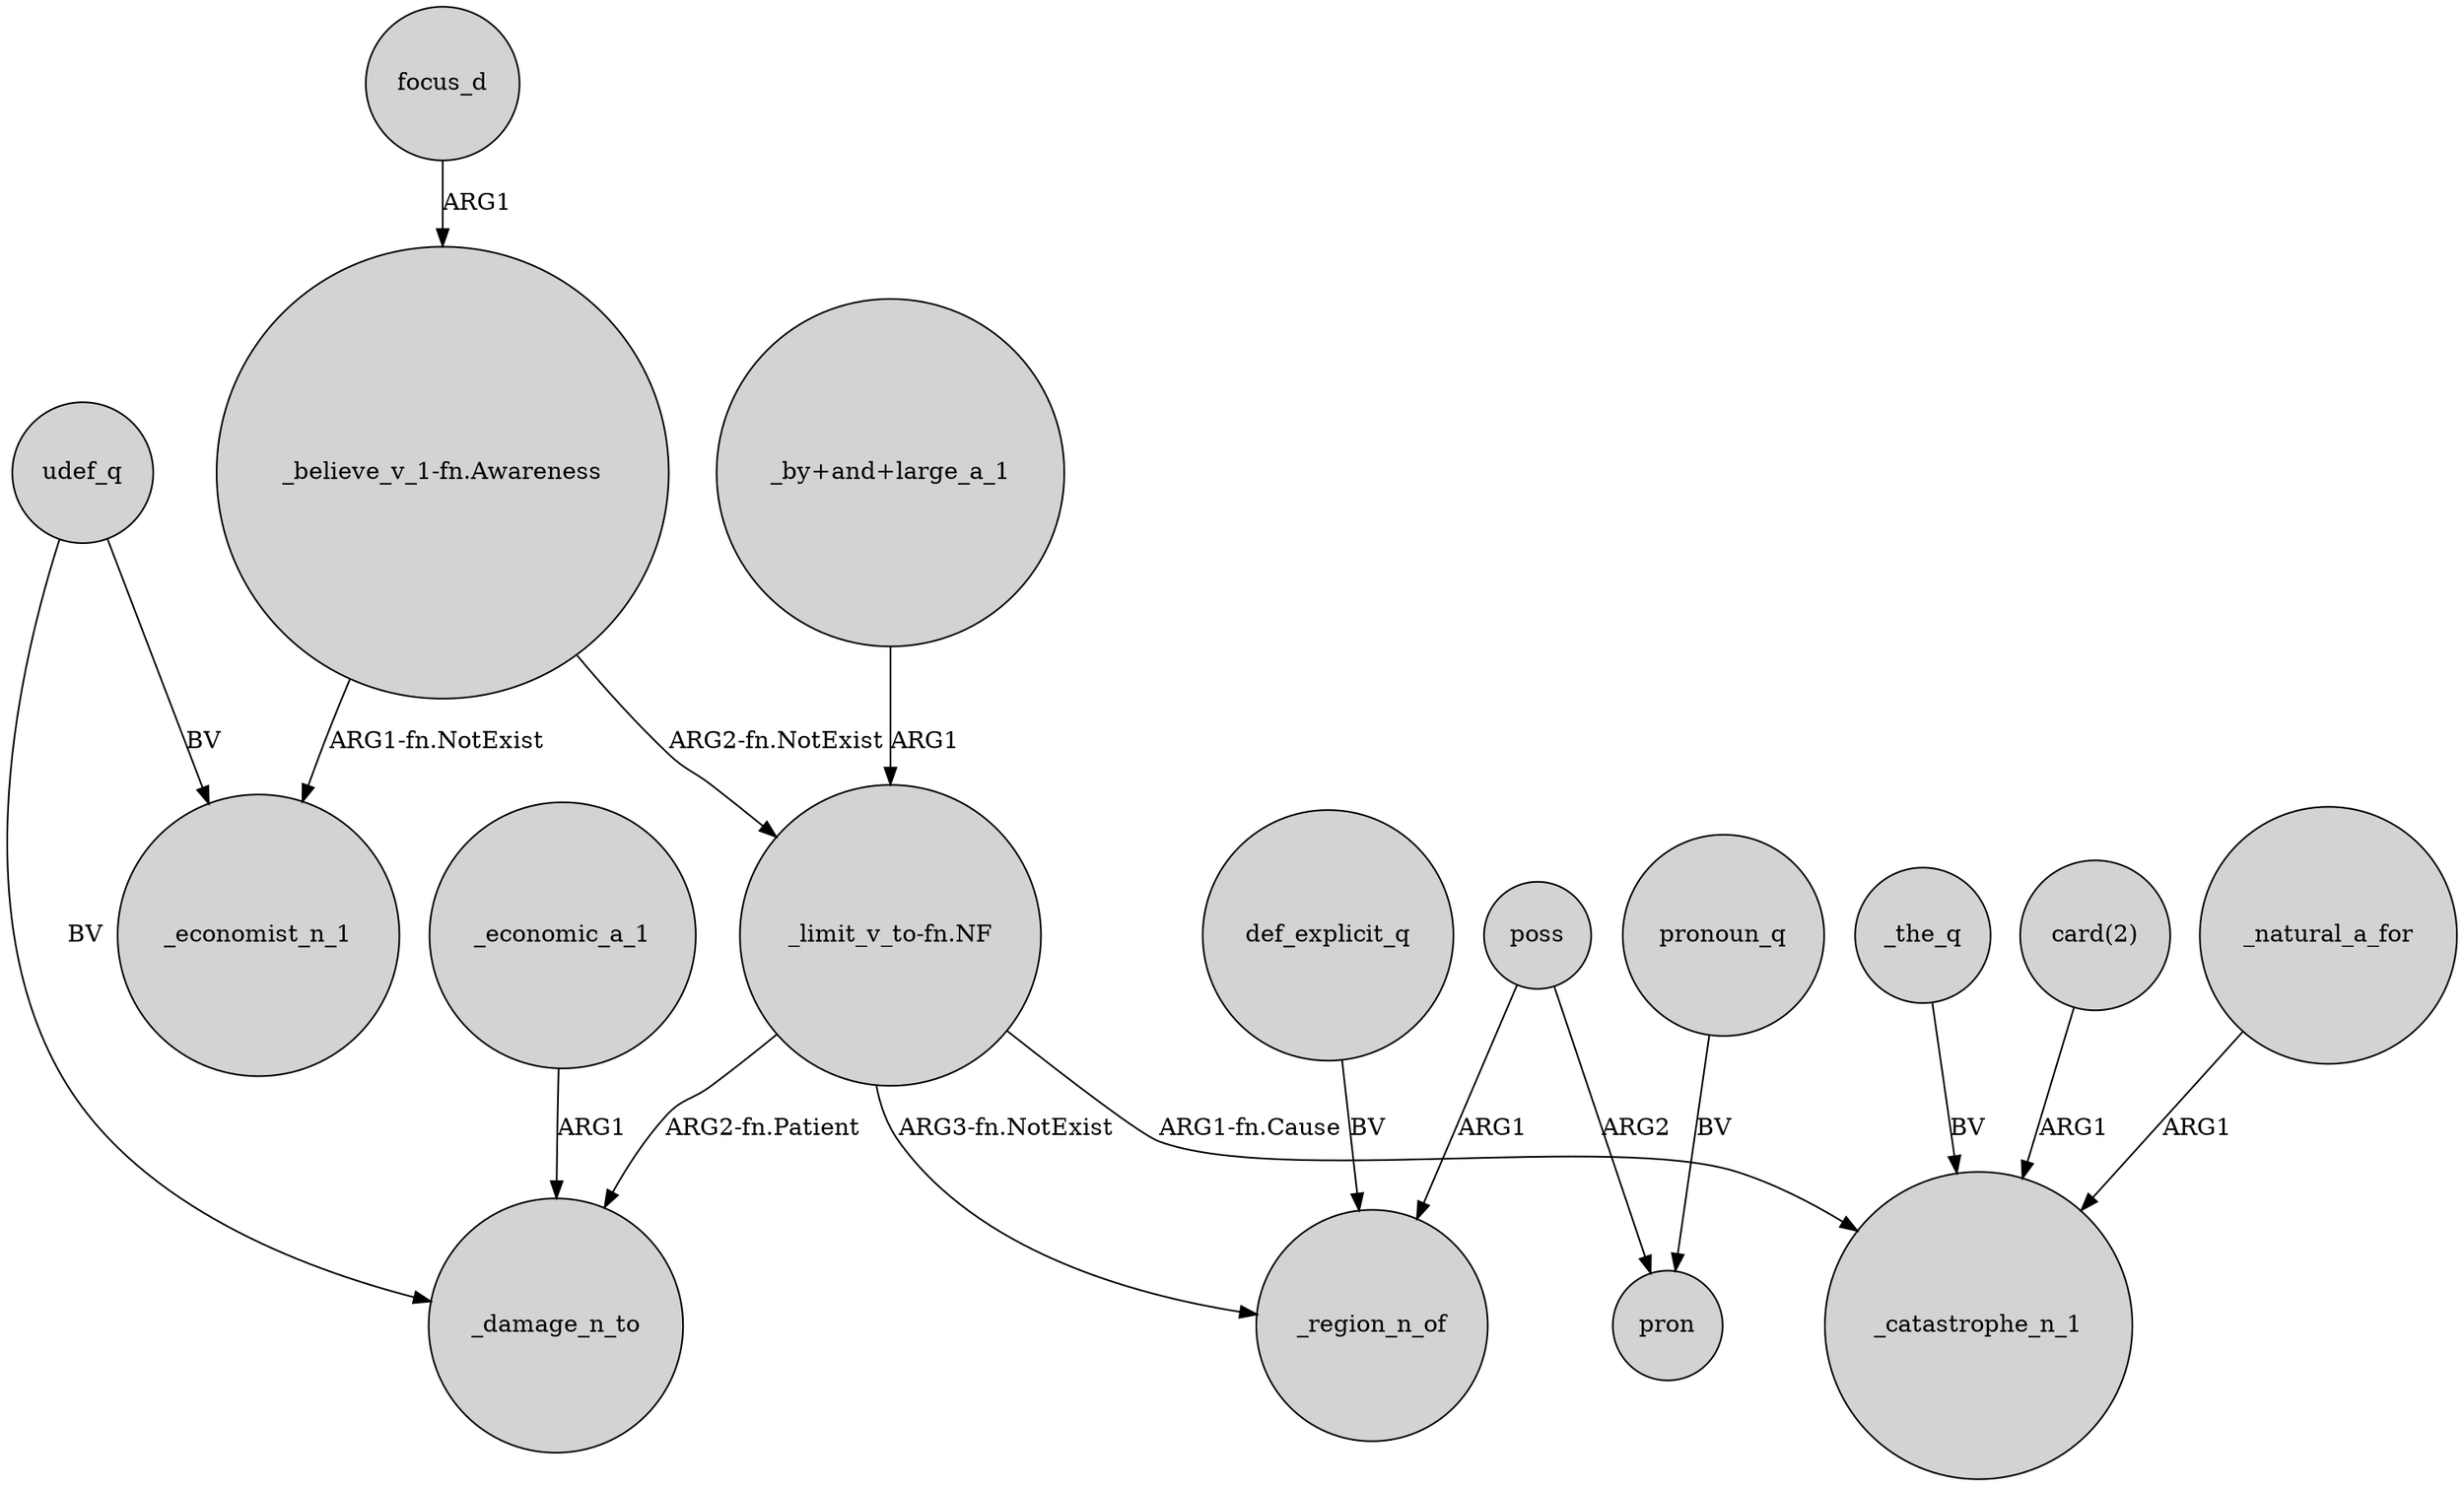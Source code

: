 digraph {
	node [shape=circle style=filled]
	"_believe_v_1-fn.Awareness" -> _economist_n_1 [label="ARG1-fn.NotExist"]
	"_limit_v_to-fn.NF" -> _damage_n_to [label="ARG2-fn.Patient"]
	"_believe_v_1-fn.Awareness" -> "_limit_v_to-fn.NF" [label="ARG2-fn.NotExist"]
	"_by+and+large_a_1" -> "_limit_v_to-fn.NF" [label=ARG1]
	_economic_a_1 -> _damage_n_to [label=ARG1]
	def_explicit_q -> _region_n_of [label=BV]
	udef_q -> _economist_n_1 [label=BV]
	poss -> pron [label=ARG2]
	pronoun_q -> pron [label=BV]
	udef_q -> _damage_n_to [label=BV]
	_the_q -> _catastrophe_n_1 [label=BV]
	focus_d -> "_believe_v_1-fn.Awareness" [label=ARG1]
	"card(2)" -> _catastrophe_n_1 [label=ARG1]
	_natural_a_for -> _catastrophe_n_1 [label=ARG1]
	"_limit_v_to-fn.NF" -> _region_n_of [label="ARG3-fn.NotExist"]
	"_limit_v_to-fn.NF" -> _catastrophe_n_1 [label="ARG1-fn.Cause"]
	poss -> _region_n_of [label=ARG1]
}
